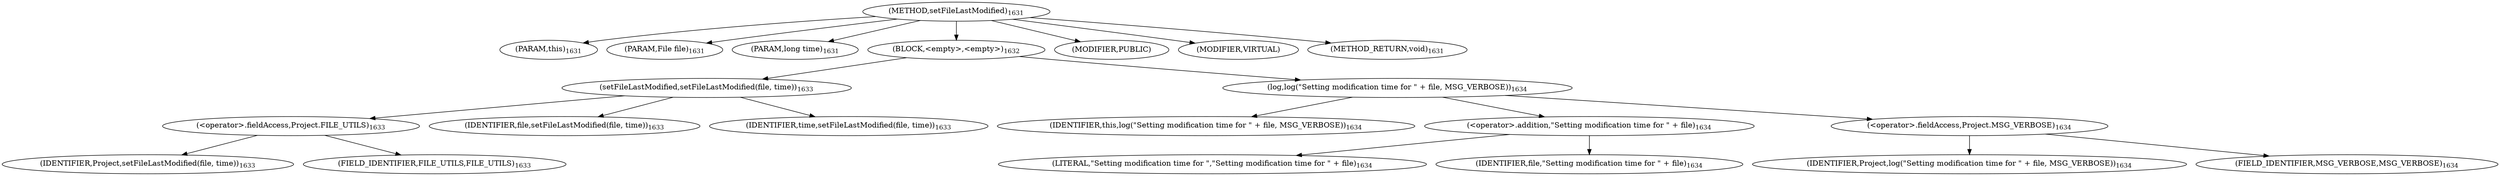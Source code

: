 digraph "setFileLastModified" {  
"2534" [label = <(METHOD,setFileLastModified)<SUB>1631</SUB>> ]
"168" [label = <(PARAM,this)<SUB>1631</SUB>> ]
"2535" [label = <(PARAM,File file)<SUB>1631</SUB>> ]
"2536" [label = <(PARAM,long time)<SUB>1631</SUB>> ]
"2537" [label = <(BLOCK,&lt;empty&gt;,&lt;empty&gt;)<SUB>1632</SUB>> ]
"2538" [label = <(setFileLastModified,setFileLastModified(file, time))<SUB>1633</SUB>> ]
"2539" [label = <(&lt;operator&gt;.fieldAccess,Project.FILE_UTILS)<SUB>1633</SUB>> ]
"2540" [label = <(IDENTIFIER,Project,setFileLastModified(file, time))<SUB>1633</SUB>> ]
"2541" [label = <(FIELD_IDENTIFIER,FILE_UTILS,FILE_UTILS)<SUB>1633</SUB>> ]
"2542" [label = <(IDENTIFIER,file,setFileLastModified(file, time))<SUB>1633</SUB>> ]
"2543" [label = <(IDENTIFIER,time,setFileLastModified(file, time))<SUB>1633</SUB>> ]
"2544" [label = <(log,log(&quot;Setting modification time for &quot; + file, MSG_VERBOSE))<SUB>1634</SUB>> ]
"167" [label = <(IDENTIFIER,this,log(&quot;Setting modification time for &quot; + file, MSG_VERBOSE))<SUB>1634</SUB>> ]
"2545" [label = <(&lt;operator&gt;.addition,&quot;Setting modification time for &quot; + file)<SUB>1634</SUB>> ]
"2546" [label = <(LITERAL,&quot;Setting modification time for &quot;,&quot;Setting modification time for &quot; + file)<SUB>1634</SUB>> ]
"2547" [label = <(IDENTIFIER,file,&quot;Setting modification time for &quot; + file)<SUB>1634</SUB>> ]
"2548" [label = <(&lt;operator&gt;.fieldAccess,Project.MSG_VERBOSE)<SUB>1634</SUB>> ]
"2549" [label = <(IDENTIFIER,Project,log(&quot;Setting modification time for &quot; + file, MSG_VERBOSE))<SUB>1634</SUB>> ]
"2550" [label = <(FIELD_IDENTIFIER,MSG_VERBOSE,MSG_VERBOSE)<SUB>1634</SUB>> ]
"2551" [label = <(MODIFIER,PUBLIC)> ]
"2552" [label = <(MODIFIER,VIRTUAL)> ]
"2553" [label = <(METHOD_RETURN,void)<SUB>1631</SUB>> ]
  "2534" -> "168" 
  "2534" -> "2535" 
  "2534" -> "2536" 
  "2534" -> "2537" 
  "2534" -> "2551" 
  "2534" -> "2552" 
  "2534" -> "2553" 
  "2537" -> "2538" 
  "2537" -> "2544" 
  "2538" -> "2539" 
  "2538" -> "2542" 
  "2538" -> "2543" 
  "2539" -> "2540" 
  "2539" -> "2541" 
  "2544" -> "167" 
  "2544" -> "2545" 
  "2544" -> "2548" 
  "2545" -> "2546" 
  "2545" -> "2547" 
  "2548" -> "2549" 
  "2548" -> "2550" 
}
